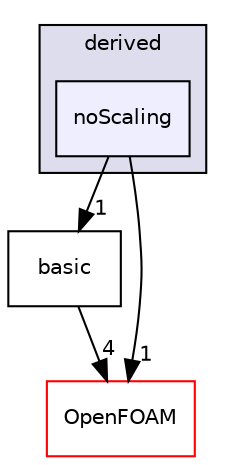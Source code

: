 digraph "src/lagrangian/molecularDynamics/potential/energyScalingFunction/derived/noScaling" {
  bgcolor=transparent;
  compound=true
  node [ fontsize="10", fontname="Helvetica"];
  edge [ labelfontsize="10", labelfontname="Helvetica"];
  subgraph clusterdir_0c6c913ade273243a586c25c0aaa9e89 {
    graph [ bgcolor="#ddddee", pencolor="black", label="derived" fontname="Helvetica", fontsize="10", URL="dir_0c6c913ade273243a586c25c0aaa9e89.html"]
  dir_61fe90badc116731bd61501fb7a4f2cb [shape=box, label="noScaling", style="filled", fillcolor="#eeeeff", pencolor="black", URL="dir_61fe90badc116731bd61501fb7a4f2cb.html"];
  }
  dir_15750015fbdfc577ed522467676388d6 [shape=box label="basic" URL="dir_15750015fbdfc577ed522467676388d6.html"];
  dir_c5473ff19b20e6ec4dfe5c310b3778a8 [shape=box label="OpenFOAM" color="red" URL="dir_c5473ff19b20e6ec4dfe5c310b3778a8.html"];
  dir_15750015fbdfc577ed522467676388d6->dir_c5473ff19b20e6ec4dfe5c310b3778a8 [headlabel="4", labeldistance=1.5 headhref="dir_001651_001897.html"];
  dir_61fe90badc116731bd61501fb7a4f2cb->dir_15750015fbdfc577ed522467676388d6 [headlabel="1", labeldistance=1.5 headhref="dir_001654_001651.html"];
  dir_61fe90badc116731bd61501fb7a4f2cb->dir_c5473ff19b20e6ec4dfe5c310b3778a8 [headlabel="1", labeldistance=1.5 headhref="dir_001654_001897.html"];
}
